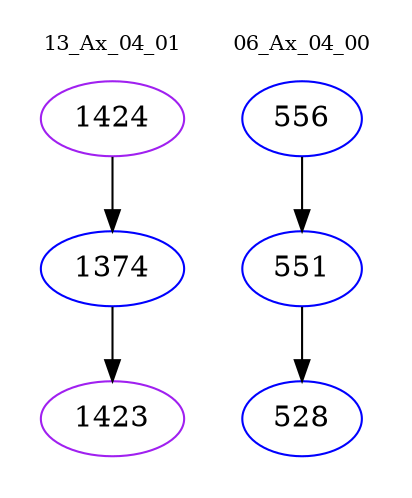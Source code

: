 digraph{
subgraph cluster_0 {
color = white
label = "13_Ax_04_01";
fontsize=10;
T0_1424 [label="1424", color="purple"]
T0_1424 -> T0_1374 [color="black"]
T0_1374 [label="1374", color="blue"]
T0_1374 -> T0_1423 [color="black"]
T0_1423 [label="1423", color="purple"]
}
subgraph cluster_1 {
color = white
label = "06_Ax_04_00";
fontsize=10;
T1_556 [label="556", color="blue"]
T1_556 -> T1_551 [color="black"]
T1_551 [label="551", color="blue"]
T1_551 -> T1_528 [color="black"]
T1_528 [label="528", color="blue"]
}
}
